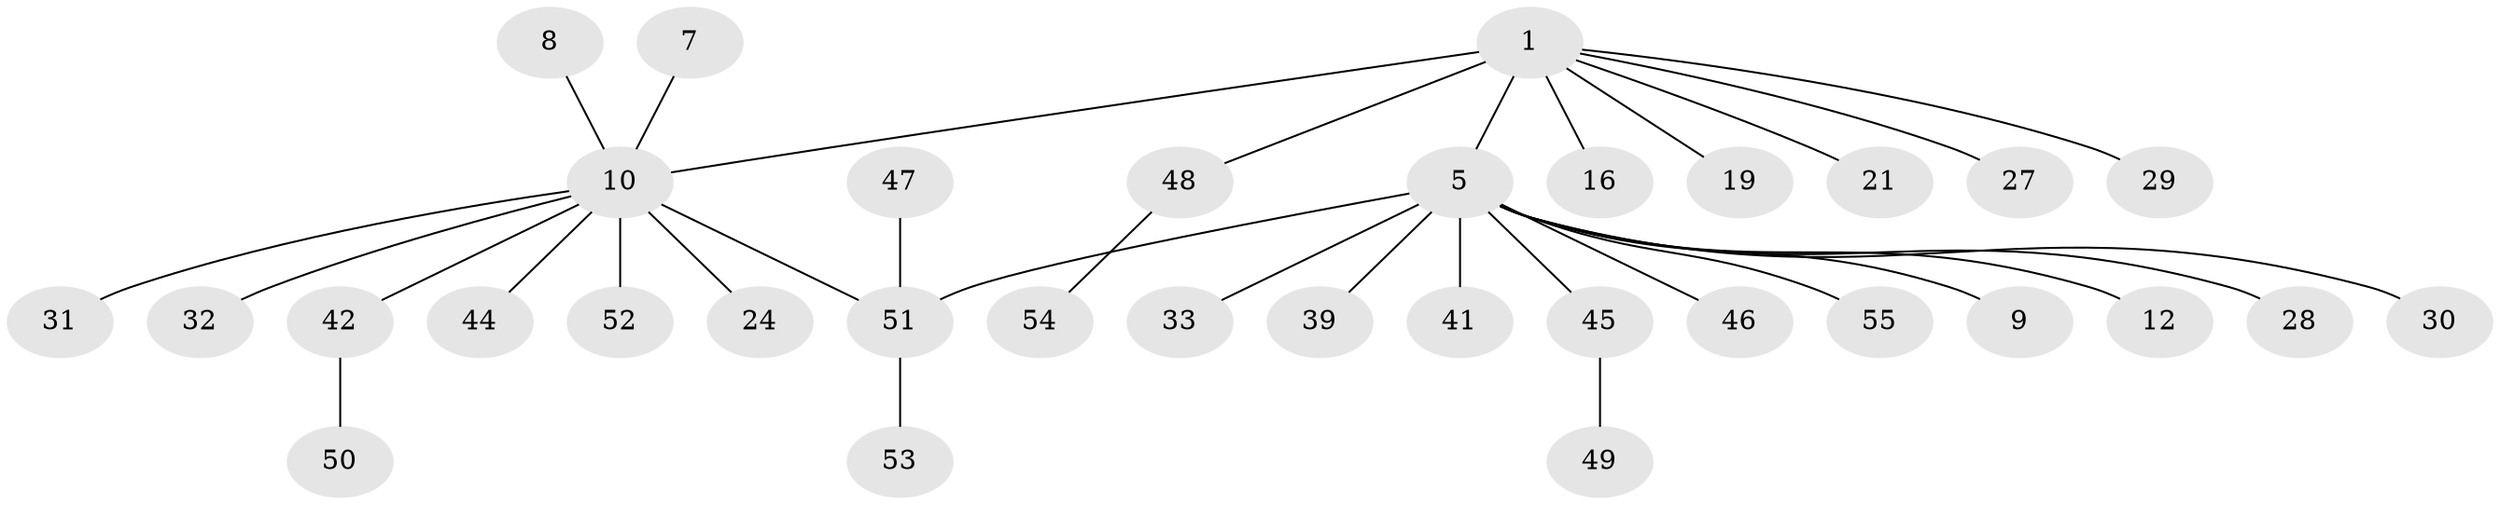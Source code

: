// original degree distribution, {10: 0.01818181818181818, 9: 0.01818181818181818, 11: 0.01818181818181818, 2: 0.21818181818181817, 7: 0.01818181818181818, 1: 0.6181818181818182, 4: 0.07272727272727272, 5: 0.01818181818181818}
// Generated by graph-tools (version 1.1) at 2025/51/03/04/25 21:51:56]
// undirected, 33 vertices, 33 edges
graph export_dot {
graph [start="1"]
  node [color=gray90,style=filled];
  1;
  5 [super="+2"];
  7;
  8;
  9;
  10 [super="+3"];
  12;
  16;
  19;
  21 [super="+17"];
  24;
  27;
  28;
  29;
  30;
  31;
  32;
  33;
  39 [super="+34"];
  41;
  42 [super="+6"];
  44;
  45;
  46 [super="+14"];
  47;
  48 [super="+36+37+40"];
  49;
  50;
  51 [super="+35+43"];
  52 [super="+38"];
  53;
  54;
  55;
  1 -- 5 [weight=2];
  1 -- 10 [weight=2];
  1 -- 16;
  1 -- 19;
  1 -- 27;
  1 -- 29;
  1 -- 48;
  1 -- 21;
  5 -- 28;
  5 -- 51 [weight=2];
  5 -- 55;
  5 -- 33;
  5 -- 9;
  5 -- 41;
  5 -- 12;
  5 -- 45;
  5 -- 30;
  5 -- 46;
  5 -- 39;
  7 -- 10;
  8 -- 10;
  10 -- 32;
  10 -- 44;
  10 -- 24;
  10 -- 31;
  10 -- 42;
  10 -- 51;
  10 -- 52;
  42 -- 50;
  45 -- 49;
  47 -- 51;
  48 -- 54;
  51 -- 53;
}
